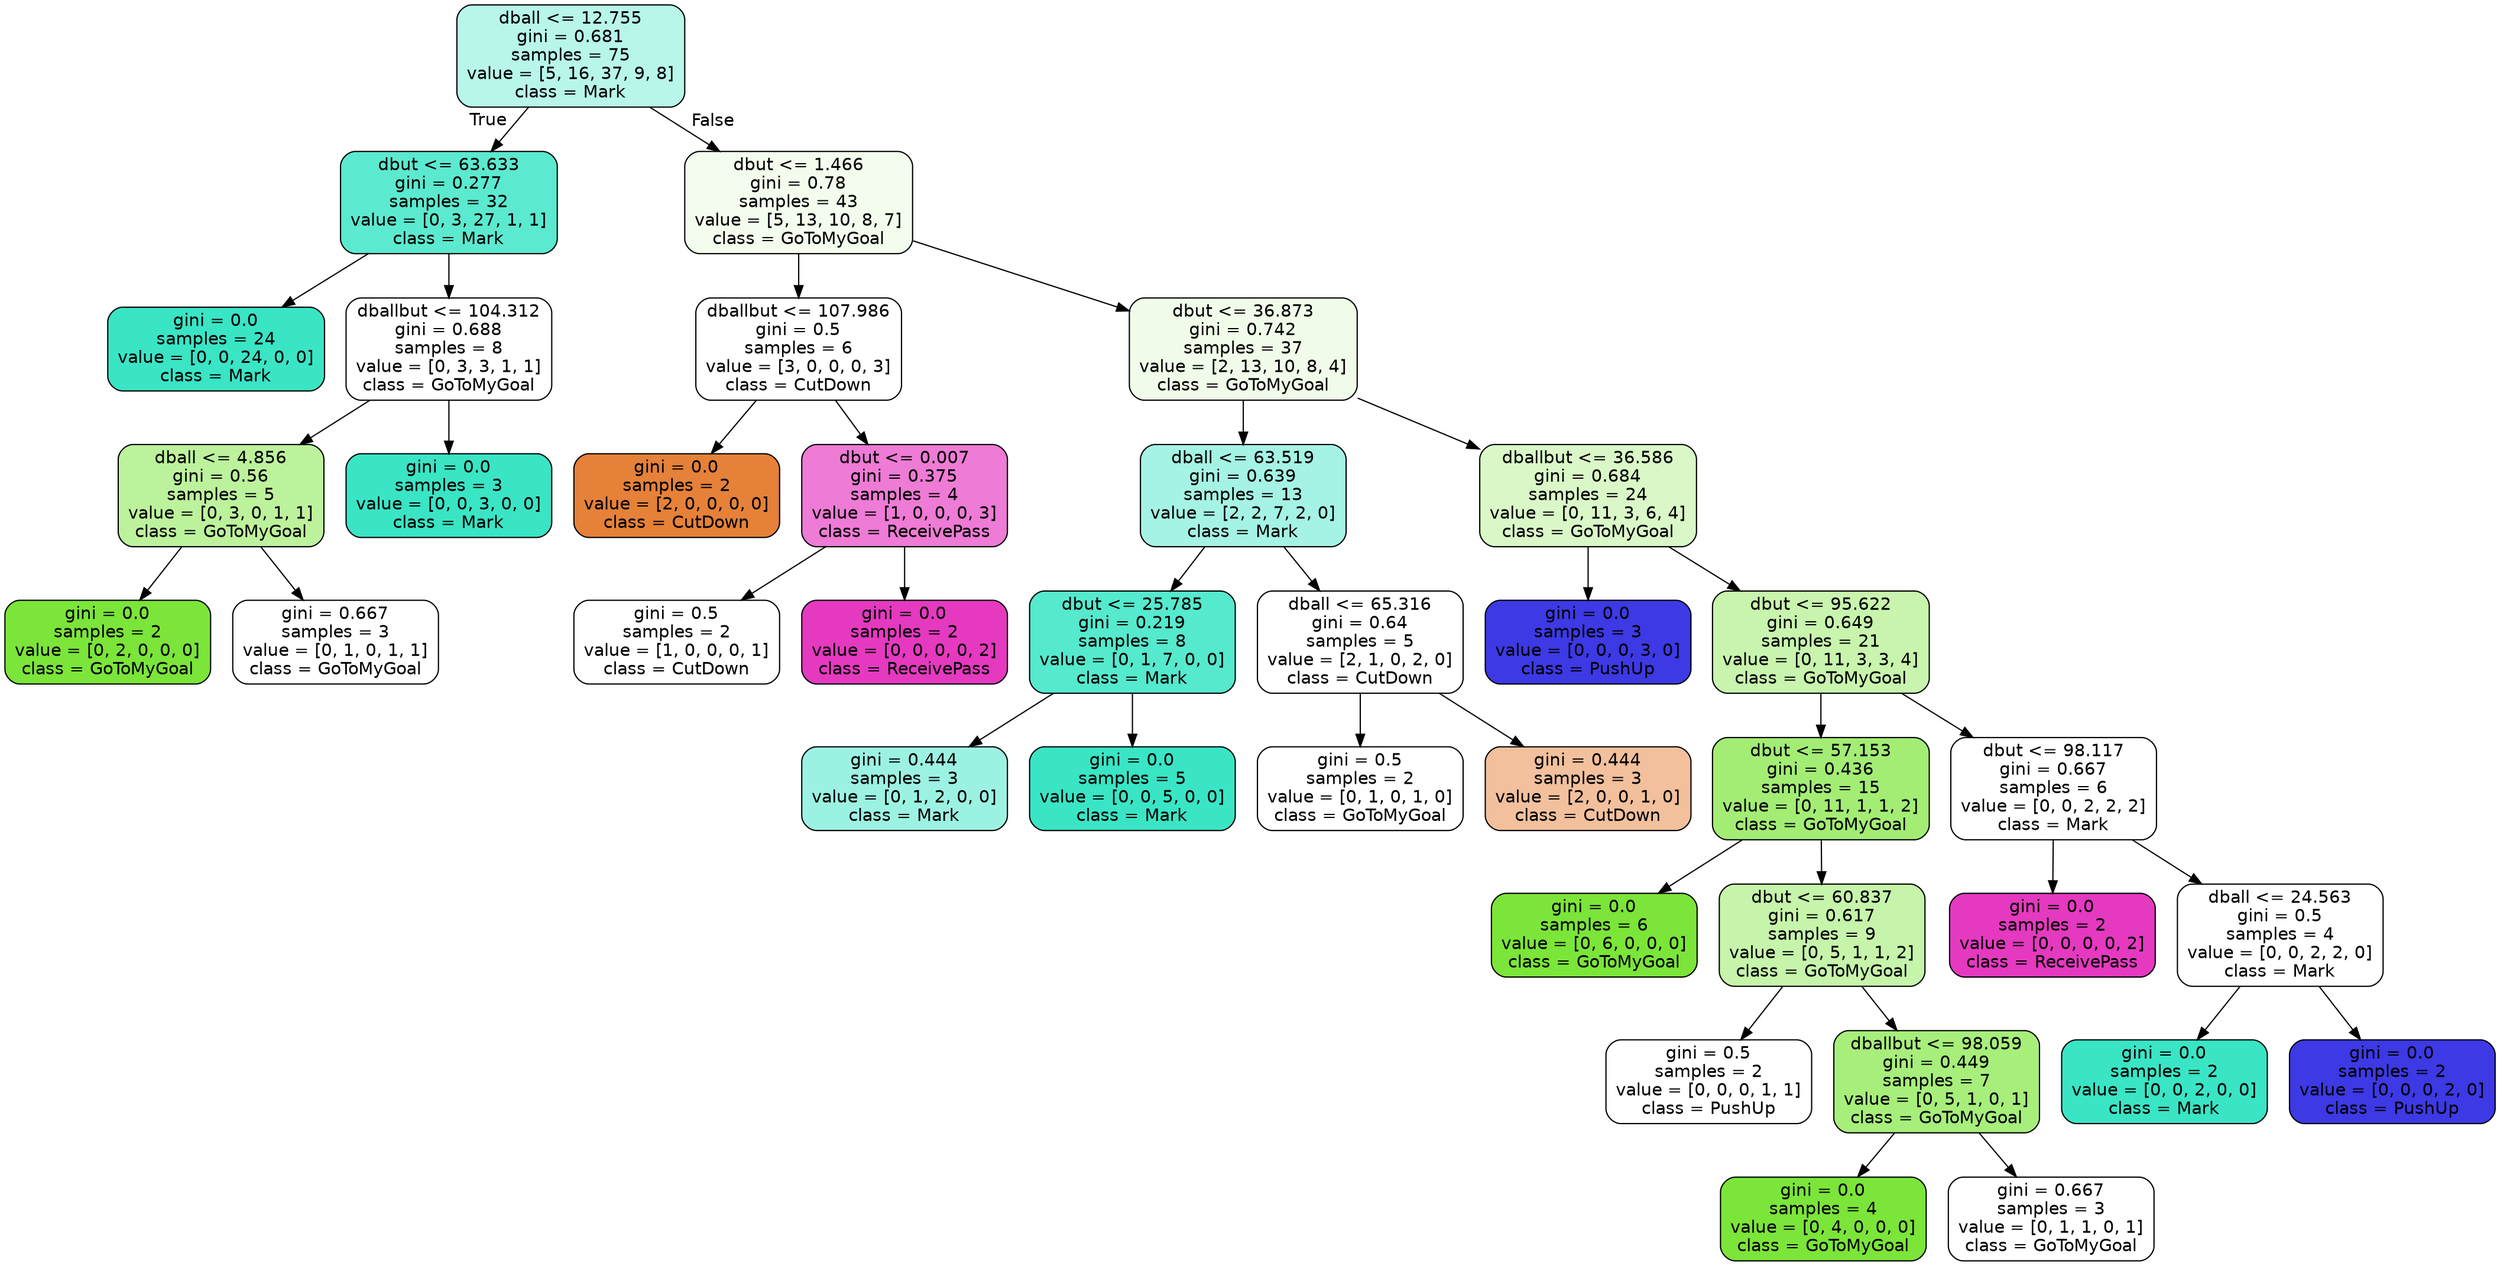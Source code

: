 digraph Tree {
node [shape=box, style="filled, rounded", color="black", fontname=helvetica] ;
edge [fontname=helvetica] ;
0 [label="dball <= 12.755\ngini = 0.681\nsamples = 75\nvalue = [5, 16, 37, 9, 8]\nclass = Mark", fillcolor="#39e5c55b"] ;
1 [label="dbut <= 63.633\ngini = 0.277\nsamples = 32\nvalue = [0, 3, 27, 1, 1]\nclass = Mark", fillcolor="#39e5c5d3"] ;
0 -> 1 [labeldistance=2.5, labelangle=45, headlabel="True"] ;
2 [label="gini = 0.0\nsamples = 24\nvalue = [0, 0, 24, 0, 0]\nclass = Mark", fillcolor="#39e5c5ff"] ;
1 -> 2 ;
3 [label="dballbut <= 104.312\ngini = 0.688\nsamples = 8\nvalue = [0, 3, 3, 1, 1]\nclass = GoToMyGoal", fillcolor="#7be53900"] ;
1 -> 3 ;
4 [label="dball <= 4.856\ngini = 0.56\nsamples = 5\nvalue = [0, 3, 0, 1, 1]\nclass = GoToMyGoal", fillcolor="#7be5397f"] ;
3 -> 4 ;
5 [label="gini = 0.0\nsamples = 2\nvalue = [0, 2, 0, 0, 0]\nclass = GoToMyGoal", fillcolor="#7be539ff"] ;
4 -> 5 ;
6 [label="gini = 0.667\nsamples = 3\nvalue = [0, 1, 0, 1, 1]\nclass = GoToMyGoal", fillcolor="#7be53900"] ;
4 -> 6 ;
7 [label="gini = 0.0\nsamples = 3\nvalue = [0, 0, 3, 0, 0]\nclass = Mark", fillcolor="#39e5c5ff"] ;
3 -> 7 ;
8 [label="dbut <= 1.466\ngini = 0.78\nsamples = 43\nvalue = [5, 13, 10, 8, 7]\nclass = GoToMyGoal", fillcolor="#7be53917"] ;
0 -> 8 [labeldistance=2.5, labelangle=-45, headlabel="False"] ;
9 [label="dballbut <= 107.986\ngini = 0.5\nsamples = 6\nvalue = [3, 0, 0, 0, 3]\nclass = CutDown", fillcolor="#e5813900"] ;
8 -> 9 ;
10 [label="gini = 0.0\nsamples = 2\nvalue = [2, 0, 0, 0, 0]\nclass = CutDown", fillcolor="#e58139ff"] ;
9 -> 10 ;
11 [label="dbut <= 0.007\ngini = 0.375\nsamples = 4\nvalue = [1, 0, 0, 0, 3]\nclass = ReceivePass", fillcolor="#e539c0aa"] ;
9 -> 11 ;
12 [label="gini = 0.5\nsamples = 2\nvalue = [1, 0, 0, 0, 1]\nclass = CutDown", fillcolor="#e5813900"] ;
11 -> 12 ;
13 [label="gini = 0.0\nsamples = 2\nvalue = [0, 0, 0, 0, 2]\nclass = ReceivePass", fillcolor="#e539c0ff"] ;
11 -> 13 ;
14 [label="dbut <= 36.873\ngini = 0.742\nsamples = 37\nvalue = [2, 13, 10, 8, 4]\nclass = GoToMyGoal", fillcolor="#7be5391c"] ;
8 -> 14 ;
15 [label="dball <= 63.519\ngini = 0.639\nsamples = 13\nvalue = [2, 2, 7, 2, 0]\nclass = Mark", fillcolor="#39e5c574"] ;
14 -> 15 ;
16 [label="dbut <= 25.785\ngini = 0.219\nsamples = 8\nvalue = [0, 1, 7, 0, 0]\nclass = Mark", fillcolor="#39e5c5db"] ;
15 -> 16 ;
17 [label="gini = 0.444\nsamples = 3\nvalue = [0, 1, 2, 0, 0]\nclass = Mark", fillcolor="#39e5c57f"] ;
16 -> 17 ;
18 [label="gini = 0.0\nsamples = 5\nvalue = [0, 0, 5, 0, 0]\nclass = Mark", fillcolor="#39e5c5ff"] ;
16 -> 18 ;
19 [label="dball <= 65.316\ngini = 0.64\nsamples = 5\nvalue = [2, 1, 0, 2, 0]\nclass = CutDown", fillcolor="#e5813900"] ;
15 -> 19 ;
20 [label="gini = 0.5\nsamples = 2\nvalue = [0, 1, 0, 1, 0]\nclass = GoToMyGoal", fillcolor="#7be53900"] ;
19 -> 20 ;
21 [label="gini = 0.444\nsamples = 3\nvalue = [2, 0, 0, 1, 0]\nclass = CutDown", fillcolor="#e581397f"] ;
19 -> 21 ;
22 [label="dballbut <= 36.586\ngini = 0.684\nsamples = 24\nvalue = [0, 11, 3, 6, 4]\nclass = GoToMyGoal", fillcolor="#7be53947"] ;
14 -> 22 ;
23 [label="gini = 0.0\nsamples = 3\nvalue = [0, 0, 0, 3, 0]\nclass = PushUp", fillcolor="#3c39e5ff"] ;
22 -> 23 ;
24 [label="dbut <= 95.622\ngini = 0.649\nsamples = 21\nvalue = [0, 11, 3, 3, 4]\nclass = GoToMyGoal", fillcolor="#7be53969"] ;
22 -> 24 ;
25 [label="dbut <= 57.153\ngini = 0.436\nsamples = 15\nvalue = [0, 11, 1, 1, 2]\nclass = GoToMyGoal", fillcolor="#7be539b1"] ;
24 -> 25 ;
26 [label="gini = 0.0\nsamples = 6\nvalue = [0, 6, 0, 0, 0]\nclass = GoToMyGoal", fillcolor="#7be539ff"] ;
25 -> 26 ;
27 [label="dbut <= 60.837\ngini = 0.617\nsamples = 9\nvalue = [0, 5, 1, 1, 2]\nclass = GoToMyGoal", fillcolor="#7be5396d"] ;
25 -> 27 ;
28 [label="gini = 0.5\nsamples = 2\nvalue = [0, 0, 0, 1, 1]\nclass = PushUp", fillcolor="#3c39e500"] ;
27 -> 28 ;
29 [label="dballbut <= 98.059\ngini = 0.449\nsamples = 7\nvalue = [0, 5, 1, 0, 1]\nclass = GoToMyGoal", fillcolor="#7be539aa"] ;
27 -> 29 ;
30 [label="gini = 0.0\nsamples = 4\nvalue = [0, 4, 0, 0, 0]\nclass = GoToMyGoal", fillcolor="#7be539ff"] ;
29 -> 30 ;
31 [label="gini = 0.667\nsamples = 3\nvalue = [0, 1, 1, 0, 1]\nclass = GoToMyGoal", fillcolor="#7be53900"] ;
29 -> 31 ;
32 [label="dbut <= 98.117\ngini = 0.667\nsamples = 6\nvalue = [0, 0, 2, 2, 2]\nclass = Mark", fillcolor="#39e5c500"] ;
24 -> 32 ;
33 [label="gini = 0.0\nsamples = 2\nvalue = [0, 0, 0, 0, 2]\nclass = ReceivePass", fillcolor="#e539c0ff"] ;
32 -> 33 ;
34 [label="dball <= 24.563\ngini = 0.5\nsamples = 4\nvalue = [0, 0, 2, 2, 0]\nclass = Mark", fillcolor="#39e5c500"] ;
32 -> 34 ;
35 [label="gini = 0.0\nsamples = 2\nvalue = [0, 0, 2, 0, 0]\nclass = Mark", fillcolor="#39e5c5ff"] ;
34 -> 35 ;
36 [label="gini = 0.0\nsamples = 2\nvalue = [0, 0, 0, 2, 0]\nclass = PushUp", fillcolor="#3c39e5ff"] ;
34 -> 36 ;
}